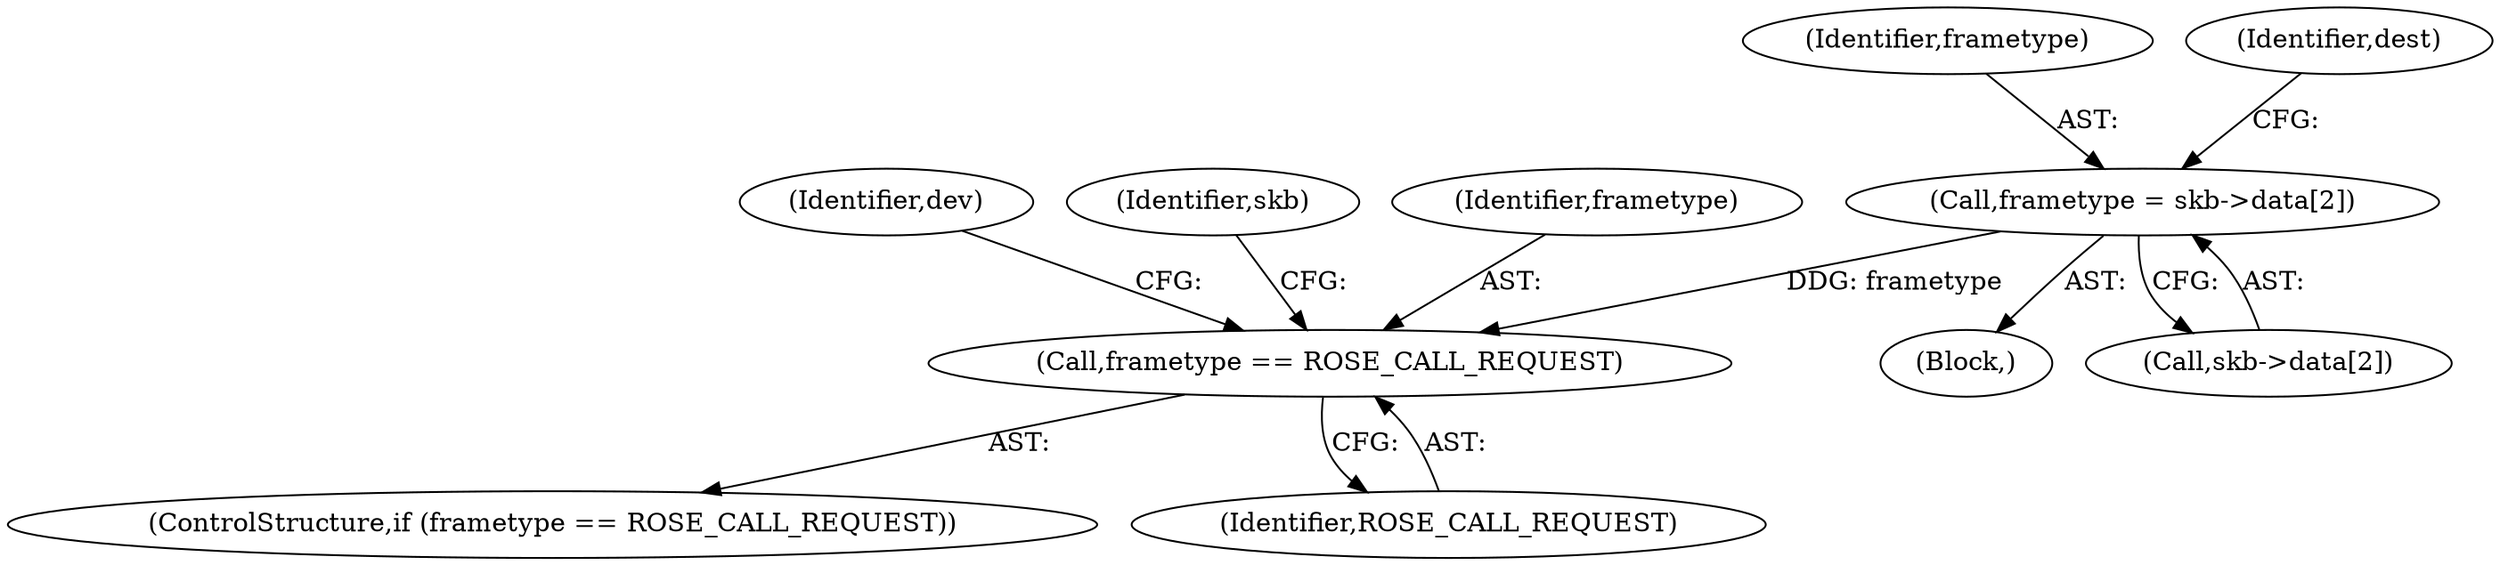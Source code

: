 digraph "0_linux_e0bccd315db0c2f919e7fcf9cb60db21d9986f52_0@array" {
"1000140" [label="(Call,frametype = skb->data[2])"];
"1000183" [label="(Call,frametype == ROSE_CALL_REQUEST)"];
"1000190" [label="(Identifier,dev)"];
"1000118" [label="(Block,)"];
"1000141" [label="(Identifier,frametype)"];
"1000140" [label="(Call,frametype = skb->data[2])"];
"1000212" [label="(Identifier,skb)"];
"1000142" [label="(Call,skb->data[2])"];
"1000148" [label="(Identifier,dest)"];
"1000182" [label="(ControlStructure,if (frametype == ROSE_CALL_REQUEST))"];
"1000183" [label="(Call,frametype == ROSE_CALL_REQUEST)"];
"1000184" [label="(Identifier,frametype)"];
"1000185" [label="(Identifier,ROSE_CALL_REQUEST)"];
"1000140" -> "1000118"  [label="AST: "];
"1000140" -> "1000142"  [label="CFG: "];
"1000141" -> "1000140"  [label="AST: "];
"1000142" -> "1000140"  [label="AST: "];
"1000148" -> "1000140"  [label="CFG: "];
"1000140" -> "1000183"  [label="DDG: frametype"];
"1000183" -> "1000182"  [label="AST: "];
"1000183" -> "1000185"  [label="CFG: "];
"1000184" -> "1000183"  [label="AST: "];
"1000185" -> "1000183"  [label="AST: "];
"1000190" -> "1000183"  [label="CFG: "];
"1000212" -> "1000183"  [label="CFG: "];
}
